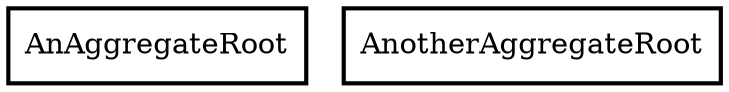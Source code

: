 graph {
splines=spline;
overlap=false;
"AnAggregateRoot"[shape=box,style=bold];
"AnotherAggregateRoot"[shape=box,style=bold];
}
